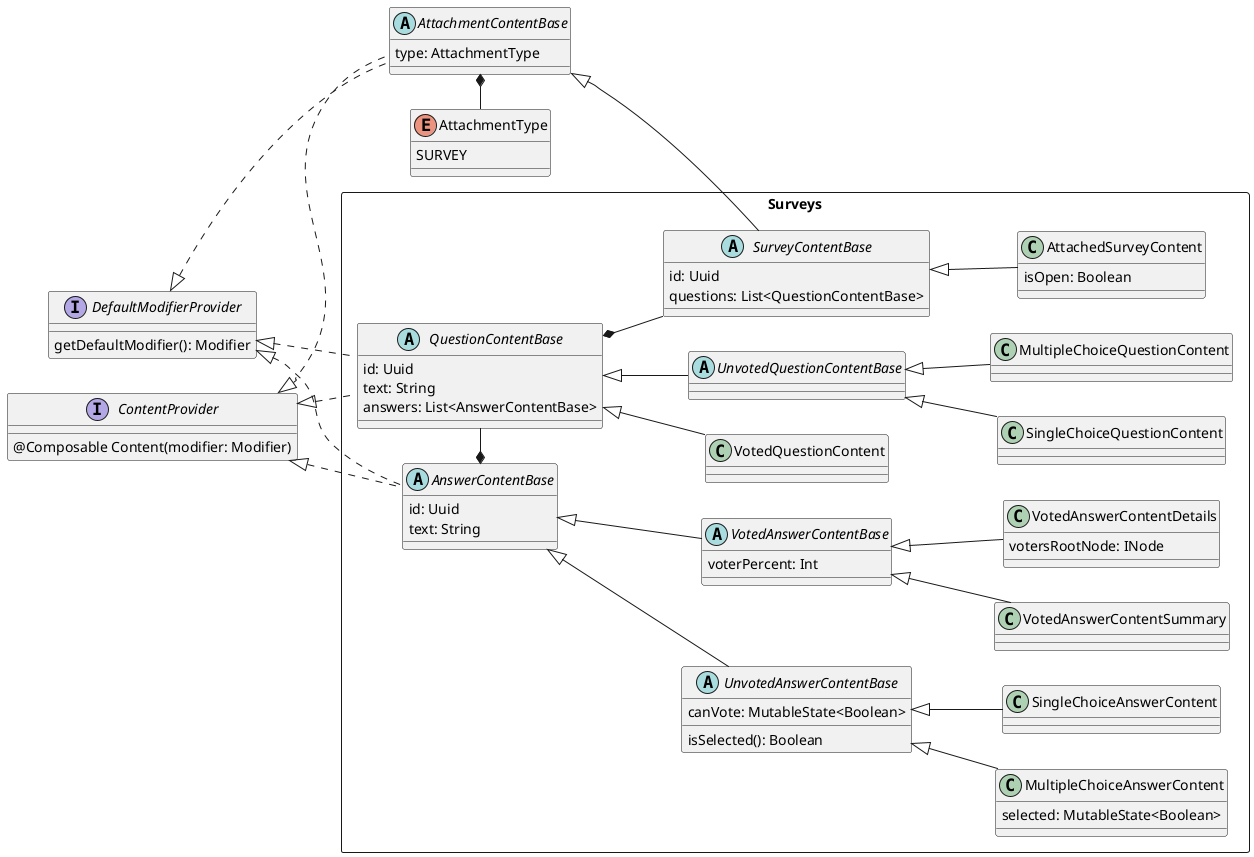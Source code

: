 @startuml
'https://plantuml.com/class-diagram

left to right direction

interface DefaultModifierProvider {
    getDefaultModifier(): Modifier
}
interface ContentProvider {
    @Composable Content(modifier: Modifier)
}

enum AttachmentType {
    SURVEY
}

abstract class AttachmentContentBase {
    type: AttachmentType
}
ContentProvider <|.. AttachmentContentBase
DefaultModifierProvider <|.. AttachmentContentBase
AttachmentContentBase *-right- AttachmentType


'''''''''''''''''''''''''''''''' ОПРОСЫ
rectangle Surveys {
    ''''''''''''' Варианты ответов
    abstract class AnswerContentBase{
            id: Uuid
        text: String
    }
    ContentProvider <|.. AnswerContentBase
    DefaultModifierProvider <|.. AnswerContentBase
    abstract class UnvotedAnswerContentBase extends AnswerContentBase {
        canVote: MutableState<Boolean>
        isSelected(): Boolean
    }
    class MultipleChoiceAnswerContent extends UnvotedAnswerContentBase {
        selected: MutableState<Boolean>
    }
    class SingleChoiceAnswerContent extends UnvotedAnswerContentBase {
    }

    abstract class VotedAnswerContentBase extends AnswerContentBase {
        voterPercent: Int
    }
    class VotedAnswerContentSummary extends VotedAnswerContentBase {

    }
    class VotedAnswerContentDetails extends VotedAnswerContentBase {
        votersRootNode: INode
    }

    ''''''''''''' Вопросы
    abstract class QuestionContentBase {
        id: Uuid
        text: String
        answers: List<AnswerContentBase>
    }
    ContentProvider <|.. QuestionContentBase
    DefaultModifierProvider <|.. QuestionContentBase
    AnswerContentBase *-right- QuestionContentBase

    abstract class UnvotedQuestionContentBase extends QuestionContentBase {
    }
    class MultipleChoiceQuestionContent extends UnvotedQuestionContentBase {
    }
    class SingleChoiceQuestionContent extends UnvotedQuestionContentBase {
    }
    class VotedQuestionContent extends QuestionContentBase {
    }


    ''''''''''''' Опросы
    abstract class SurveyContentBase {
        id: Uuid
        questions: List<QuestionContentBase>
    }
    AttachmentContentBase <|-- SurveyContentBase
    QuestionContentBase *-- SurveyContentBase

    class AttachedSurveyContent extends SurveyContentBase {
        isOpen: Boolean
    }
}

@enduml
